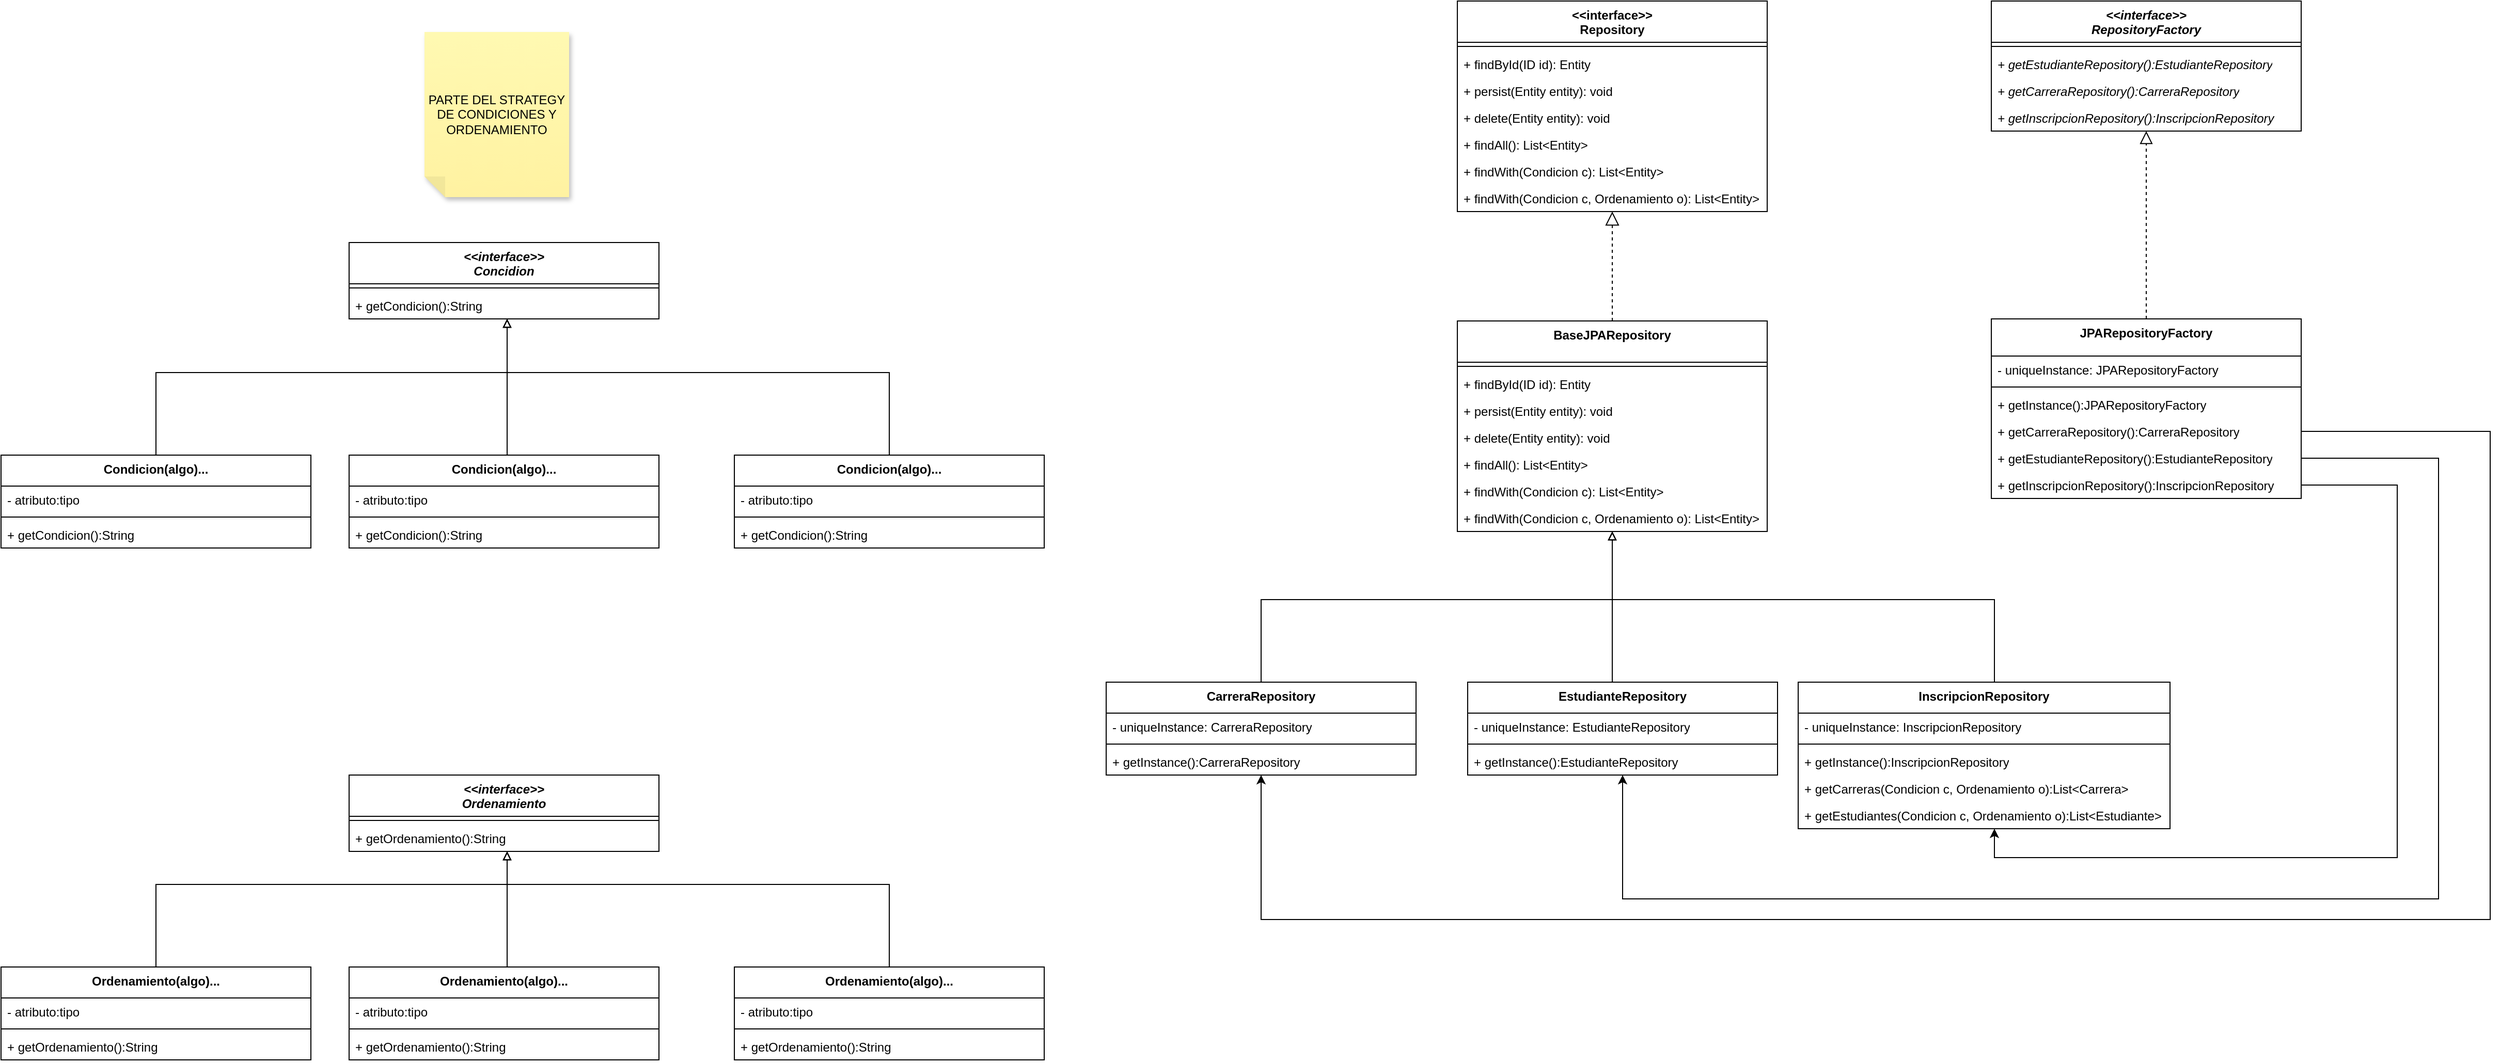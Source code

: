 <mxfile version="24.7.8">
  <diagram id="C5RBs43oDa-KdzZeNtuy" name="Page-1">
    <mxGraphModel dx="3562" dy="1326" grid="1" gridSize="10" guides="1" tooltips="1" connect="1" arrows="1" fold="1" page="1" pageScale="1" pageWidth="827" pageHeight="1169" math="0" shadow="0">
      <root>
        <mxCell id="WIyWlLk6GJQsqaUBKTNV-0" />
        <mxCell id="WIyWlLk6GJQsqaUBKTNV-1" parent="WIyWlLk6GJQsqaUBKTNV-0" />
        <mxCell id="G6jwRCMwd2FEcQAkuaTz-0" value="&lt;div&gt;&amp;lt;&amp;lt;interface&amp;gt;&amp;gt;&lt;/div&gt;Repository" style="swimlane;fontStyle=1;align=center;verticalAlign=top;childLayout=stackLayout;horizontal=1;startSize=40;horizontalStack=0;resizeParent=1;resizeParentMax=0;resizeLast=0;collapsible=1;marginBottom=0;whiteSpace=wrap;html=1;" vertex="1" parent="WIyWlLk6GJQsqaUBKTNV-1">
          <mxGeometry x="310" y="190" width="300" height="204" as="geometry" />
        </mxCell>
        <mxCell id="G6jwRCMwd2FEcQAkuaTz-2" value="" style="line;strokeWidth=1;fillColor=none;align=left;verticalAlign=middle;spacingTop=-1;spacingLeft=3;spacingRight=3;rotatable=0;labelPosition=right;points=[];portConstraint=eastwest;strokeColor=inherit;" vertex="1" parent="G6jwRCMwd2FEcQAkuaTz-0">
          <mxGeometry y="40" width="300" height="8" as="geometry" />
        </mxCell>
        <mxCell id="G6jwRCMwd2FEcQAkuaTz-4" value="+ findById(ID id): Entity" style="text;strokeColor=none;fillColor=none;align=left;verticalAlign=top;spacingLeft=4;spacingRight=4;overflow=hidden;rotatable=0;points=[[0,0.5],[1,0.5]];portConstraint=eastwest;whiteSpace=wrap;html=1;" vertex="1" parent="G6jwRCMwd2FEcQAkuaTz-0">
          <mxGeometry y="48" width="300" height="26" as="geometry" />
        </mxCell>
        <mxCell id="G6jwRCMwd2FEcQAkuaTz-3" value="+ persist(Entity entity): void" style="text;strokeColor=none;fillColor=none;align=left;verticalAlign=top;spacingLeft=4;spacingRight=4;overflow=hidden;rotatable=0;points=[[0,0.5],[1,0.5]];portConstraint=eastwest;whiteSpace=wrap;html=1;" vertex="1" parent="G6jwRCMwd2FEcQAkuaTz-0">
          <mxGeometry y="74" width="300" height="26" as="geometry" />
        </mxCell>
        <mxCell id="G6jwRCMwd2FEcQAkuaTz-5" value="+ delete(Entity entity): void" style="text;strokeColor=none;fillColor=none;align=left;verticalAlign=top;spacingLeft=4;spacingRight=4;overflow=hidden;rotatable=0;points=[[0,0.5],[1,0.5]];portConstraint=eastwest;whiteSpace=wrap;html=1;" vertex="1" parent="G6jwRCMwd2FEcQAkuaTz-0">
          <mxGeometry y="100" width="300" height="26" as="geometry" />
        </mxCell>
        <mxCell id="G6jwRCMwd2FEcQAkuaTz-6" value="+ findAll(): List&amp;lt;Entity&amp;gt;" style="text;strokeColor=none;fillColor=none;align=left;verticalAlign=top;spacingLeft=4;spacingRight=4;overflow=hidden;rotatable=0;points=[[0,0.5],[1,0.5]];portConstraint=eastwest;whiteSpace=wrap;html=1;" vertex="1" parent="G6jwRCMwd2FEcQAkuaTz-0">
          <mxGeometry y="126" width="300" height="26" as="geometry" />
        </mxCell>
        <mxCell id="G6jwRCMwd2FEcQAkuaTz-7" value="+ findWith(Condicion c): List&amp;lt;Entity&amp;gt;" style="text;strokeColor=none;fillColor=none;align=left;verticalAlign=top;spacingLeft=4;spacingRight=4;overflow=hidden;rotatable=0;points=[[0,0.5],[1,0.5]];portConstraint=eastwest;whiteSpace=wrap;html=1;" vertex="1" parent="G6jwRCMwd2FEcQAkuaTz-0">
          <mxGeometry y="152" width="300" height="26" as="geometry" />
        </mxCell>
        <mxCell id="G6jwRCMwd2FEcQAkuaTz-8" value="+ findWith(Condicion c, Ordenamiento o): List&amp;lt;Entity&amp;gt;" style="text;strokeColor=none;fillColor=none;align=left;verticalAlign=top;spacingLeft=4;spacingRight=4;overflow=hidden;rotatable=0;points=[[0,0.5],[1,0.5]];portConstraint=eastwest;whiteSpace=wrap;html=1;" vertex="1" parent="G6jwRCMwd2FEcQAkuaTz-0">
          <mxGeometry y="178" width="300" height="26" as="geometry" />
        </mxCell>
        <mxCell id="G6jwRCMwd2FEcQAkuaTz-17" style="edgeStyle=orthogonalEdgeStyle;rounded=0;orthogonalLoop=1;jettySize=auto;html=1;endArrow=block;endFill=0;dashed=1;endSize=11;" edge="1" parent="WIyWlLk6GJQsqaUBKTNV-1" source="G6jwRCMwd2FEcQAkuaTz-9" target="G6jwRCMwd2FEcQAkuaTz-0">
          <mxGeometry relative="1" as="geometry" />
        </mxCell>
        <mxCell id="G6jwRCMwd2FEcQAkuaTz-9" value="BaseJPARepository&lt;div&gt;&lt;/div&gt;" style="swimlane;fontStyle=1;align=center;verticalAlign=top;childLayout=stackLayout;horizontal=1;startSize=40;horizontalStack=0;resizeParent=1;resizeParentMax=0;resizeLast=0;collapsible=1;marginBottom=0;whiteSpace=wrap;html=1;" vertex="1" parent="WIyWlLk6GJQsqaUBKTNV-1">
          <mxGeometry x="310" y="500" width="300" height="204" as="geometry" />
        </mxCell>
        <mxCell id="G6jwRCMwd2FEcQAkuaTz-10" value="" style="line;strokeWidth=1;fillColor=none;align=left;verticalAlign=middle;spacingTop=-1;spacingLeft=3;spacingRight=3;rotatable=0;labelPosition=right;points=[];portConstraint=eastwest;strokeColor=inherit;" vertex="1" parent="G6jwRCMwd2FEcQAkuaTz-9">
          <mxGeometry y="40" width="300" height="8" as="geometry" />
        </mxCell>
        <mxCell id="G6jwRCMwd2FEcQAkuaTz-11" value="+ findById(ID id): Entity" style="text;strokeColor=none;fillColor=none;align=left;verticalAlign=top;spacingLeft=4;spacingRight=4;overflow=hidden;rotatable=0;points=[[0,0.5],[1,0.5]];portConstraint=eastwest;whiteSpace=wrap;html=1;" vertex="1" parent="G6jwRCMwd2FEcQAkuaTz-9">
          <mxGeometry y="48" width="300" height="26" as="geometry" />
        </mxCell>
        <mxCell id="G6jwRCMwd2FEcQAkuaTz-12" value="+ persist(Entity entity): void" style="text;strokeColor=none;fillColor=none;align=left;verticalAlign=top;spacingLeft=4;spacingRight=4;overflow=hidden;rotatable=0;points=[[0,0.5],[1,0.5]];portConstraint=eastwest;whiteSpace=wrap;html=1;" vertex="1" parent="G6jwRCMwd2FEcQAkuaTz-9">
          <mxGeometry y="74" width="300" height="26" as="geometry" />
        </mxCell>
        <mxCell id="G6jwRCMwd2FEcQAkuaTz-13" value="+ delete(Entity entity): void" style="text;strokeColor=none;fillColor=none;align=left;verticalAlign=top;spacingLeft=4;spacingRight=4;overflow=hidden;rotatable=0;points=[[0,0.5],[1,0.5]];portConstraint=eastwest;whiteSpace=wrap;html=1;" vertex="1" parent="G6jwRCMwd2FEcQAkuaTz-9">
          <mxGeometry y="100" width="300" height="26" as="geometry" />
        </mxCell>
        <mxCell id="G6jwRCMwd2FEcQAkuaTz-14" value="+ findAll(): List&amp;lt;Entity&amp;gt;" style="text;strokeColor=none;fillColor=none;align=left;verticalAlign=top;spacingLeft=4;spacingRight=4;overflow=hidden;rotatable=0;points=[[0,0.5],[1,0.5]];portConstraint=eastwest;whiteSpace=wrap;html=1;" vertex="1" parent="G6jwRCMwd2FEcQAkuaTz-9">
          <mxGeometry y="126" width="300" height="26" as="geometry" />
        </mxCell>
        <mxCell id="G6jwRCMwd2FEcQAkuaTz-15" value="+ findWith(Condicion c): List&amp;lt;Entity&amp;gt;" style="text;strokeColor=none;fillColor=none;align=left;verticalAlign=top;spacingLeft=4;spacingRight=4;overflow=hidden;rotatable=0;points=[[0,0.5],[1,0.5]];portConstraint=eastwest;whiteSpace=wrap;html=1;" vertex="1" parent="G6jwRCMwd2FEcQAkuaTz-9">
          <mxGeometry y="152" width="300" height="26" as="geometry" />
        </mxCell>
        <mxCell id="G6jwRCMwd2FEcQAkuaTz-16" value="+ findWith(Condicion c, Ordenamiento o): List&amp;lt;Entity&amp;gt;" style="text;strokeColor=none;fillColor=none;align=left;verticalAlign=top;spacingLeft=4;spacingRight=4;overflow=hidden;rotatable=0;points=[[0,0.5],[1,0.5]];portConstraint=eastwest;whiteSpace=wrap;html=1;" vertex="1" parent="G6jwRCMwd2FEcQAkuaTz-9">
          <mxGeometry y="178" width="300" height="26" as="geometry" />
        </mxCell>
        <mxCell id="G6jwRCMwd2FEcQAkuaTz-18" value="&lt;div&gt;&amp;lt;&amp;lt;interface&amp;gt;&amp;gt;&lt;/div&gt;RepositoryFactory" style="swimlane;fontStyle=3;align=center;verticalAlign=top;childLayout=stackLayout;horizontal=1;startSize=40;horizontalStack=0;resizeParent=1;resizeParentMax=0;resizeLast=0;collapsible=1;marginBottom=0;whiteSpace=wrap;html=1;" vertex="1" parent="WIyWlLk6GJQsqaUBKTNV-1">
          <mxGeometry x="827" y="190" width="300" height="126" as="geometry" />
        </mxCell>
        <mxCell id="G6jwRCMwd2FEcQAkuaTz-19" value="" style="line;strokeWidth=1;fillColor=none;align=left;verticalAlign=middle;spacingTop=-1;spacingLeft=3;spacingRight=3;rotatable=0;labelPosition=right;points=[];portConstraint=eastwest;strokeColor=inherit;" vertex="1" parent="G6jwRCMwd2FEcQAkuaTz-18">
          <mxGeometry y="40" width="300" height="8" as="geometry" />
        </mxCell>
        <mxCell id="G6jwRCMwd2FEcQAkuaTz-20" value="+ getEstudianteRepository():EstudianteRepository" style="text;strokeColor=none;fillColor=none;align=left;verticalAlign=top;spacingLeft=4;spacingRight=4;overflow=hidden;rotatable=0;points=[[0,0.5],[1,0.5]];portConstraint=eastwest;whiteSpace=wrap;html=1;fontStyle=2" vertex="1" parent="G6jwRCMwd2FEcQAkuaTz-18">
          <mxGeometry y="48" width="300" height="26" as="geometry" />
        </mxCell>
        <mxCell id="G6jwRCMwd2FEcQAkuaTz-27" value="+ getCarreraRepository():CarreraRepository" style="text;strokeColor=none;fillColor=none;align=left;verticalAlign=top;spacingLeft=4;spacingRight=4;overflow=hidden;rotatable=0;points=[[0,0.5],[1,0.5]];portConstraint=eastwest;whiteSpace=wrap;html=1;fontStyle=2" vertex="1" parent="G6jwRCMwd2FEcQAkuaTz-18">
          <mxGeometry y="74" width="300" height="26" as="geometry" />
        </mxCell>
        <mxCell id="G6jwRCMwd2FEcQAkuaTz-28" value="+ getInscripcionRepository():Inscripcion&lt;span style=&quot;background-color: initial;&quot;&gt;Repository&lt;/span&gt;" style="text;strokeColor=none;fillColor=none;align=left;verticalAlign=top;spacingLeft=4;spacingRight=4;overflow=hidden;rotatable=0;points=[[0,0.5],[1,0.5]];portConstraint=eastwest;whiteSpace=wrap;html=1;fontStyle=2" vertex="1" parent="G6jwRCMwd2FEcQAkuaTz-18">
          <mxGeometry y="100" width="300" height="26" as="geometry" />
        </mxCell>
        <mxCell id="G6jwRCMwd2FEcQAkuaTz-36" style="edgeStyle=orthogonalEdgeStyle;rounded=0;orthogonalLoop=1;jettySize=auto;html=1;endArrow=block;endFill=0;dashed=1;endSize=10;" edge="1" parent="WIyWlLk6GJQsqaUBKTNV-1" source="G6jwRCMwd2FEcQAkuaTz-29" target="G6jwRCMwd2FEcQAkuaTz-18">
          <mxGeometry relative="1" as="geometry" />
        </mxCell>
        <mxCell id="G6jwRCMwd2FEcQAkuaTz-29" value="&lt;div&gt;JPARepositoryFactory&lt;/div&gt;" style="swimlane;fontStyle=1;align=center;verticalAlign=top;childLayout=stackLayout;horizontal=1;startSize=36;horizontalStack=0;resizeParent=1;resizeParentMax=0;resizeLast=0;collapsible=1;marginBottom=0;whiteSpace=wrap;html=1;" vertex="1" parent="WIyWlLk6GJQsqaUBKTNV-1">
          <mxGeometry x="827" y="498" width="300" height="174" as="geometry" />
        </mxCell>
        <mxCell id="G6jwRCMwd2FEcQAkuaTz-34" value="- uniqueInstance: JPARepositoryFactory" style="text;strokeColor=none;fillColor=none;align=left;verticalAlign=top;spacingLeft=4;spacingRight=4;overflow=hidden;rotatable=0;points=[[0,0.5],[1,0.5]];portConstraint=eastwest;whiteSpace=wrap;html=1;" vertex="1" parent="G6jwRCMwd2FEcQAkuaTz-29">
          <mxGeometry y="36" width="300" height="26" as="geometry" />
        </mxCell>
        <mxCell id="G6jwRCMwd2FEcQAkuaTz-30" value="" style="line;strokeWidth=1;fillColor=none;align=left;verticalAlign=middle;spacingTop=-1;spacingLeft=3;spacingRight=3;rotatable=0;labelPosition=right;points=[];portConstraint=eastwest;strokeColor=inherit;" vertex="1" parent="G6jwRCMwd2FEcQAkuaTz-29">
          <mxGeometry y="62" width="300" height="8" as="geometry" />
        </mxCell>
        <mxCell id="G6jwRCMwd2FEcQAkuaTz-35" value="+ getInstance():JPARepositoryFactory" style="text;strokeColor=none;fillColor=none;align=left;verticalAlign=top;spacingLeft=4;spacingRight=4;overflow=hidden;rotatable=0;points=[[0,0.5],[1,0.5]];portConstraint=eastwest;whiteSpace=wrap;html=1;" vertex="1" parent="G6jwRCMwd2FEcQAkuaTz-29">
          <mxGeometry y="70" width="300" height="26" as="geometry" />
        </mxCell>
        <mxCell id="G6jwRCMwd2FEcQAkuaTz-32" value="+ getCarreraRepository():CarreraRepository" style="text;strokeColor=none;fillColor=none;align=left;verticalAlign=top;spacingLeft=4;spacingRight=4;overflow=hidden;rotatable=0;points=[[0,0.5],[1,0.5]];portConstraint=eastwest;whiteSpace=wrap;html=1;" vertex="1" parent="G6jwRCMwd2FEcQAkuaTz-29">
          <mxGeometry y="96" width="300" height="26" as="geometry" />
        </mxCell>
        <mxCell id="G6jwRCMwd2FEcQAkuaTz-31" value="+ getEstudianteRepository():EstudianteRepository" style="text;strokeColor=none;fillColor=none;align=left;verticalAlign=top;spacingLeft=4;spacingRight=4;overflow=hidden;rotatable=0;points=[[0,0.5],[1,0.5]];portConstraint=eastwest;whiteSpace=wrap;html=1;" vertex="1" parent="G6jwRCMwd2FEcQAkuaTz-29">
          <mxGeometry y="122" width="300" height="26" as="geometry" />
        </mxCell>
        <mxCell id="G6jwRCMwd2FEcQAkuaTz-33" value="+ getInscripcionRepository():Inscripcion&lt;span style=&quot;background-color: initial;&quot;&gt;Repository&lt;/span&gt;" style="text;strokeColor=none;fillColor=none;align=left;verticalAlign=top;spacingLeft=4;spacingRight=4;overflow=hidden;rotatable=0;points=[[0,0.5],[1,0.5]];portConstraint=eastwest;whiteSpace=wrap;html=1;" vertex="1" parent="G6jwRCMwd2FEcQAkuaTz-29">
          <mxGeometry y="148" width="300" height="26" as="geometry" />
        </mxCell>
        <mxCell id="G6jwRCMwd2FEcQAkuaTz-59" style="edgeStyle=orthogonalEdgeStyle;rounded=0;orthogonalLoop=1;jettySize=auto;html=1;endArrow=block;endFill=0;" edge="1" parent="WIyWlLk6GJQsqaUBKTNV-1" source="G6jwRCMwd2FEcQAkuaTz-44" target="G6jwRCMwd2FEcQAkuaTz-9">
          <mxGeometry relative="1" as="geometry">
            <Array as="points">
              <mxPoint x="120" y="770" />
              <mxPoint x="460" y="770" />
            </Array>
          </mxGeometry>
        </mxCell>
        <mxCell id="G6jwRCMwd2FEcQAkuaTz-44" value="CarreraRepository&lt;div&gt;&lt;/div&gt;" style="swimlane;fontStyle=1;align=center;verticalAlign=top;childLayout=stackLayout;horizontal=1;startSize=30;horizontalStack=0;resizeParent=1;resizeParentMax=0;resizeLast=0;collapsible=1;marginBottom=0;whiteSpace=wrap;html=1;" vertex="1" parent="WIyWlLk6GJQsqaUBKTNV-1">
          <mxGeometry x="-30" y="850" width="300" height="90" as="geometry" />
        </mxCell>
        <mxCell id="G6jwRCMwd2FEcQAkuaTz-52" value="- uniqueInstance: CarreraRepository" style="text;strokeColor=none;fillColor=none;align=left;verticalAlign=top;spacingLeft=4;spacingRight=4;overflow=hidden;rotatable=0;points=[[0,0.5],[1,0.5]];portConstraint=eastwest;whiteSpace=wrap;html=1;" vertex="1" parent="G6jwRCMwd2FEcQAkuaTz-44">
          <mxGeometry y="30" width="300" height="26" as="geometry" />
        </mxCell>
        <mxCell id="G6jwRCMwd2FEcQAkuaTz-45" value="" style="line;strokeWidth=1;fillColor=none;align=left;verticalAlign=middle;spacingTop=-1;spacingLeft=3;spacingRight=3;rotatable=0;labelPosition=right;points=[];portConstraint=eastwest;strokeColor=inherit;" vertex="1" parent="G6jwRCMwd2FEcQAkuaTz-44">
          <mxGeometry y="56" width="300" height="8" as="geometry" />
        </mxCell>
        <mxCell id="G6jwRCMwd2FEcQAkuaTz-54" value="+ getInstance():CarreraRepository" style="text;strokeColor=none;fillColor=none;align=left;verticalAlign=top;spacingLeft=4;spacingRight=4;overflow=hidden;rotatable=0;points=[[0,0.5],[1,0.5]];portConstraint=eastwest;whiteSpace=wrap;html=1;" vertex="1" parent="G6jwRCMwd2FEcQAkuaTz-44">
          <mxGeometry y="64" width="300" height="26" as="geometry" />
        </mxCell>
        <mxCell id="G6jwRCMwd2FEcQAkuaTz-60" style="edgeStyle=orthogonalEdgeStyle;rounded=0;orthogonalLoop=1;jettySize=auto;html=1;endArrow=block;endFill=0;" edge="1" parent="WIyWlLk6GJQsqaUBKTNV-1" source="G6jwRCMwd2FEcQAkuaTz-55" target="G6jwRCMwd2FEcQAkuaTz-9">
          <mxGeometry relative="1" as="geometry">
            <Array as="points">
              <mxPoint x="460" y="800" />
              <mxPoint x="460" y="800" />
            </Array>
          </mxGeometry>
        </mxCell>
        <mxCell id="G6jwRCMwd2FEcQAkuaTz-55" value="EstudianteRepository&lt;div&gt;&lt;/div&gt;" style="swimlane;fontStyle=1;align=center;verticalAlign=top;childLayout=stackLayout;horizontal=1;startSize=30;horizontalStack=0;resizeParent=1;resizeParentMax=0;resizeLast=0;collapsible=1;marginBottom=0;whiteSpace=wrap;html=1;" vertex="1" parent="WIyWlLk6GJQsqaUBKTNV-1">
          <mxGeometry x="320" y="850" width="300" height="90" as="geometry" />
        </mxCell>
        <mxCell id="G6jwRCMwd2FEcQAkuaTz-56" value="- uniqueInstance: EstudianteRepository" style="text;strokeColor=none;fillColor=none;align=left;verticalAlign=top;spacingLeft=4;spacingRight=4;overflow=hidden;rotatable=0;points=[[0,0.5],[1,0.5]];portConstraint=eastwest;whiteSpace=wrap;html=1;" vertex="1" parent="G6jwRCMwd2FEcQAkuaTz-55">
          <mxGeometry y="30" width="300" height="26" as="geometry" />
        </mxCell>
        <mxCell id="G6jwRCMwd2FEcQAkuaTz-57" value="" style="line;strokeWidth=1;fillColor=none;align=left;verticalAlign=middle;spacingTop=-1;spacingLeft=3;spacingRight=3;rotatable=0;labelPosition=right;points=[];portConstraint=eastwest;strokeColor=inherit;" vertex="1" parent="G6jwRCMwd2FEcQAkuaTz-55">
          <mxGeometry y="56" width="300" height="8" as="geometry" />
        </mxCell>
        <mxCell id="G6jwRCMwd2FEcQAkuaTz-58" value="+ getInstance():EstudianteRepository" style="text;strokeColor=none;fillColor=none;align=left;verticalAlign=top;spacingLeft=4;spacingRight=4;overflow=hidden;rotatable=0;points=[[0,0.5],[1,0.5]];portConstraint=eastwest;whiteSpace=wrap;html=1;" vertex="1" parent="G6jwRCMwd2FEcQAkuaTz-55">
          <mxGeometry y="64" width="300" height="26" as="geometry" />
        </mxCell>
        <mxCell id="G6jwRCMwd2FEcQAkuaTz-66" style="edgeStyle=orthogonalEdgeStyle;rounded=0;orthogonalLoop=1;jettySize=auto;html=1;endArrow=block;endFill=0;" edge="1" parent="WIyWlLk6GJQsqaUBKTNV-1" source="G6jwRCMwd2FEcQAkuaTz-62" target="G6jwRCMwd2FEcQAkuaTz-9">
          <mxGeometry relative="1" as="geometry">
            <Array as="points">
              <mxPoint x="830" y="770" />
              <mxPoint x="460" y="770" />
            </Array>
          </mxGeometry>
        </mxCell>
        <mxCell id="G6jwRCMwd2FEcQAkuaTz-62" value="InscripcionRepository&lt;div&gt;&lt;/div&gt;" style="swimlane;fontStyle=1;align=center;verticalAlign=top;childLayout=stackLayout;horizontal=1;startSize=30;horizontalStack=0;resizeParent=1;resizeParentMax=0;resizeLast=0;collapsible=1;marginBottom=0;whiteSpace=wrap;html=1;" vertex="1" parent="WIyWlLk6GJQsqaUBKTNV-1">
          <mxGeometry x="640" y="850" width="360" height="142" as="geometry" />
        </mxCell>
        <mxCell id="G6jwRCMwd2FEcQAkuaTz-63" value="- uniqueInstance: InscripcionRepository" style="text;strokeColor=none;fillColor=none;align=left;verticalAlign=top;spacingLeft=4;spacingRight=4;overflow=hidden;rotatable=0;points=[[0,0.5],[1,0.5]];portConstraint=eastwest;whiteSpace=wrap;html=1;" vertex="1" parent="G6jwRCMwd2FEcQAkuaTz-62">
          <mxGeometry y="30" width="360" height="26" as="geometry" />
        </mxCell>
        <mxCell id="G6jwRCMwd2FEcQAkuaTz-64" value="" style="line;strokeWidth=1;fillColor=none;align=left;verticalAlign=middle;spacingTop=-1;spacingLeft=3;spacingRight=3;rotatable=0;labelPosition=right;points=[];portConstraint=eastwest;strokeColor=inherit;" vertex="1" parent="G6jwRCMwd2FEcQAkuaTz-62">
          <mxGeometry y="56" width="360" height="8" as="geometry" />
        </mxCell>
        <mxCell id="G6jwRCMwd2FEcQAkuaTz-65" value="+ getInstance():InscripcionRepository" style="text;strokeColor=none;fillColor=none;align=left;verticalAlign=top;spacingLeft=4;spacingRight=4;overflow=hidden;rotatable=0;points=[[0,0.5],[1,0.5]];portConstraint=eastwest;whiteSpace=wrap;html=1;" vertex="1" parent="G6jwRCMwd2FEcQAkuaTz-62">
          <mxGeometry y="64" width="360" height="26" as="geometry" />
        </mxCell>
        <mxCell id="G6jwRCMwd2FEcQAkuaTz-131" value="+ getCarreras(Condicion c, Ordenamiento o):List&amp;lt;Carrera&amp;gt;" style="text;strokeColor=none;fillColor=none;align=left;verticalAlign=top;spacingLeft=4;spacingRight=4;overflow=hidden;rotatable=0;points=[[0,0.5],[1,0.5]];portConstraint=eastwest;whiteSpace=wrap;html=1;" vertex="1" parent="G6jwRCMwd2FEcQAkuaTz-62">
          <mxGeometry y="90" width="360" height="26" as="geometry" />
        </mxCell>
        <mxCell id="G6jwRCMwd2FEcQAkuaTz-133" value="+ getEstudiantes(Condicion c, Ordenamiento o):List&amp;lt;Estudiante&amp;gt;" style="text;strokeColor=none;fillColor=none;align=left;verticalAlign=top;spacingLeft=4;spacingRight=4;overflow=hidden;rotatable=0;points=[[0,0.5],[1,0.5]];portConstraint=eastwest;whiteSpace=wrap;html=1;" vertex="1" parent="G6jwRCMwd2FEcQAkuaTz-62">
          <mxGeometry y="116" width="360" height="26" as="geometry" />
        </mxCell>
        <mxCell id="G6jwRCMwd2FEcQAkuaTz-69" style="edgeStyle=orthogonalEdgeStyle;rounded=0;orthogonalLoop=1;jettySize=auto;html=1;" edge="1" parent="WIyWlLk6GJQsqaUBKTNV-1" source="G6jwRCMwd2FEcQAkuaTz-32" target="G6jwRCMwd2FEcQAkuaTz-44">
          <mxGeometry relative="1" as="geometry">
            <Array as="points">
              <mxPoint x="1310" y="607" />
              <mxPoint x="1310" y="1080" />
              <mxPoint x="120" y="1080" />
            </Array>
          </mxGeometry>
        </mxCell>
        <mxCell id="G6jwRCMwd2FEcQAkuaTz-70" style="edgeStyle=orthogonalEdgeStyle;rounded=0;orthogonalLoop=1;jettySize=auto;html=1;" edge="1" parent="WIyWlLk6GJQsqaUBKTNV-1" source="G6jwRCMwd2FEcQAkuaTz-31" target="G6jwRCMwd2FEcQAkuaTz-55">
          <mxGeometry relative="1" as="geometry">
            <Array as="points">
              <mxPoint x="1260" y="633" />
              <mxPoint x="1260" y="1060" />
              <mxPoint x="470" y="1060" />
            </Array>
          </mxGeometry>
        </mxCell>
        <mxCell id="G6jwRCMwd2FEcQAkuaTz-71" style="edgeStyle=orthogonalEdgeStyle;rounded=0;orthogonalLoop=1;jettySize=auto;html=1;" edge="1" parent="WIyWlLk6GJQsqaUBKTNV-1" source="G6jwRCMwd2FEcQAkuaTz-33" target="G6jwRCMwd2FEcQAkuaTz-62">
          <mxGeometry relative="1" as="geometry">
            <Array as="points">
              <mxPoint x="1220" y="659" />
              <mxPoint x="1220" y="1020" />
              <mxPoint x="830" y="1020" />
            </Array>
          </mxGeometry>
        </mxCell>
        <mxCell id="G6jwRCMwd2FEcQAkuaTz-72" value="&lt;div&gt;&amp;lt;&amp;lt;interface&amp;gt;&amp;gt;&lt;/div&gt;Concidion&lt;div&gt;&lt;/div&gt;" style="swimlane;fontStyle=3;align=center;verticalAlign=top;childLayout=stackLayout;horizontal=1;startSize=40;horizontalStack=0;resizeParent=1;resizeParentMax=0;resizeLast=0;collapsible=1;marginBottom=0;whiteSpace=wrap;html=1;" vertex="1" parent="WIyWlLk6GJQsqaUBKTNV-1">
          <mxGeometry x="-763" y="424" width="300" height="74" as="geometry" />
        </mxCell>
        <mxCell id="G6jwRCMwd2FEcQAkuaTz-73" value="" style="line;strokeWidth=1;fillColor=none;align=left;verticalAlign=middle;spacingTop=-1;spacingLeft=3;spacingRight=3;rotatable=0;labelPosition=right;points=[];portConstraint=eastwest;strokeColor=inherit;" vertex="1" parent="G6jwRCMwd2FEcQAkuaTz-72">
          <mxGeometry y="40" width="300" height="8" as="geometry" />
        </mxCell>
        <mxCell id="G6jwRCMwd2FEcQAkuaTz-74" value="+ getCondicion():String" style="text;strokeColor=none;fillColor=none;align=left;verticalAlign=top;spacingLeft=4;spacingRight=4;overflow=hidden;rotatable=0;points=[[0,0.5],[1,0.5]];portConstraint=eastwest;whiteSpace=wrap;html=1;" vertex="1" parent="G6jwRCMwd2FEcQAkuaTz-72">
          <mxGeometry y="48" width="300" height="26" as="geometry" />
        </mxCell>
        <mxCell id="G6jwRCMwd2FEcQAkuaTz-80" style="edgeStyle=orthogonalEdgeStyle;rounded=0;orthogonalLoop=1;jettySize=auto;html=1;endArrow=block;endFill=0;" edge="1" parent="WIyWlLk6GJQsqaUBKTNV-1" source="G6jwRCMwd2FEcQAkuaTz-81" target="G6jwRCMwd2FEcQAkuaTz-72">
          <mxGeometry relative="1" as="geometry">
            <Array as="points">
              <mxPoint x="-950" y="550" />
              <mxPoint x="-610" y="550" />
            </Array>
          </mxGeometry>
        </mxCell>
        <mxCell id="G6jwRCMwd2FEcQAkuaTz-81" value="Condicion(algo)...&lt;div&gt;&lt;/div&gt;" style="swimlane;fontStyle=1;align=center;verticalAlign=top;childLayout=stackLayout;horizontal=1;startSize=30;horizontalStack=0;resizeParent=1;resizeParentMax=0;resizeLast=0;collapsible=1;marginBottom=0;whiteSpace=wrap;html=1;" vertex="1" parent="WIyWlLk6GJQsqaUBKTNV-1">
          <mxGeometry x="-1100" y="630" width="300" height="90" as="geometry" />
        </mxCell>
        <mxCell id="G6jwRCMwd2FEcQAkuaTz-82" value="- atributo:tipo" style="text;strokeColor=none;fillColor=none;align=left;verticalAlign=top;spacingLeft=4;spacingRight=4;overflow=hidden;rotatable=0;points=[[0,0.5],[1,0.5]];portConstraint=eastwest;whiteSpace=wrap;html=1;" vertex="1" parent="G6jwRCMwd2FEcQAkuaTz-81">
          <mxGeometry y="30" width="300" height="26" as="geometry" />
        </mxCell>
        <mxCell id="G6jwRCMwd2FEcQAkuaTz-83" value="" style="line;strokeWidth=1;fillColor=none;align=left;verticalAlign=middle;spacingTop=-1;spacingLeft=3;spacingRight=3;rotatable=0;labelPosition=right;points=[];portConstraint=eastwest;strokeColor=inherit;" vertex="1" parent="G6jwRCMwd2FEcQAkuaTz-81">
          <mxGeometry y="56" width="300" height="8" as="geometry" />
        </mxCell>
        <mxCell id="G6jwRCMwd2FEcQAkuaTz-95" value="+ getCondicion():String" style="text;strokeColor=none;fillColor=none;align=left;verticalAlign=top;spacingLeft=4;spacingRight=4;overflow=hidden;rotatable=0;points=[[0,0.5],[1,0.5]];portConstraint=eastwest;whiteSpace=wrap;html=1;" vertex="1" parent="G6jwRCMwd2FEcQAkuaTz-81">
          <mxGeometry y="64" width="300" height="26" as="geometry" />
        </mxCell>
        <mxCell id="G6jwRCMwd2FEcQAkuaTz-85" style="edgeStyle=orthogonalEdgeStyle;rounded=0;orthogonalLoop=1;jettySize=auto;html=1;endArrow=block;endFill=0;" edge="1" parent="WIyWlLk6GJQsqaUBKTNV-1" source="G6jwRCMwd2FEcQAkuaTz-96" target="G6jwRCMwd2FEcQAkuaTz-72">
          <mxGeometry relative="1" as="geometry">
            <Array as="points">
              <mxPoint x="-610" y="560" />
              <mxPoint x="-610" y="560" />
            </Array>
            <mxPoint x="-610.0" y="630" as="sourcePoint" />
          </mxGeometry>
        </mxCell>
        <mxCell id="G6jwRCMwd2FEcQAkuaTz-90" style="edgeStyle=orthogonalEdgeStyle;rounded=0;orthogonalLoop=1;jettySize=auto;html=1;endArrow=block;endFill=0;" edge="1" parent="WIyWlLk6GJQsqaUBKTNV-1" source="G6jwRCMwd2FEcQAkuaTz-100" target="G6jwRCMwd2FEcQAkuaTz-72">
          <mxGeometry relative="1" as="geometry">
            <Array as="points">
              <mxPoint x="-240" y="550" />
              <mxPoint x="-610" y="550" />
            </Array>
            <mxPoint x="-240.0" y="630" as="sourcePoint" />
          </mxGeometry>
        </mxCell>
        <mxCell id="G6jwRCMwd2FEcQAkuaTz-96" value="Condicion(algo)...&lt;div&gt;&lt;/div&gt;" style="swimlane;fontStyle=1;align=center;verticalAlign=top;childLayout=stackLayout;horizontal=1;startSize=30;horizontalStack=0;resizeParent=1;resizeParentMax=0;resizeLast=0;collapsible=1;marginBottom=0;whiteSpace=wrap;html=1;" vertex="1" parent="WIyWlLk6GJQsqaUBKTNV-1">
          <mxGeometry x="-763" y="630" width="300" height="90" as="geometry" />
        </mxCell>
        <mxCell id="G6jwRCMwd2FEcQAkuaTz-97" value="- atributo:tipo" style="text;strokeColor=none;fillColor=none;align=left;verticalAlign=top;spacingLeft=4;spacingRight=4;overflow=hidden;rotatable=0;points=[[0,0.5],[1,0.5]];portConstraint=eastwest;whiteSpace=wrap;html=1;" vertex="1" parent="G6jwRCMwd2FEcQAkuaTz-96">
          <mxGeometry y="30" width="300" height="26" as="geometry" />
        </mxCell>
        <mxCell id="G6jwRCMwd2FEcQAkuaTz-98" value="" style="line;strokeWidth=1;fillColor=none;align=left;verticalAlign=middle;spacingTop=-1;spacingLeft=3;spacingRight=3;rotatable=0;labelPosition=right;points=[];portConstraint=eastwest;strokeColor=inherit;" vertex="1" parent="G6jwRCMwd2FEcQAkuaTz-96">
          <mxGeometry y="56" width="300" height="8" as="geometry" />
        </mxCell>
        <mxCell id="G6jwRCMwd2FEcQAkuaTz-99" value="+ getCondicion():String" style="text;strokeColor=none;fillColor=none;align=left;verticalAlign=top;spacingLeft=4;spacingRight=4;overflow=hidden;rotatable=0;points=[[0,0.5],[1,0.5]];portConstraint=eastwest;whiteSpace=wrap;html=1;" vertex="1" parent="G6jwRCMwd2FEcQAkuaTz-96">
          <mxGeometry y="64" width="300" height="26" as="geometry" />
        </mxCell>
        <mxCell id="G6jwRCMwd2FEcQAkuaTz-100" value="Condicion(algo)...&lt;div&gt;&lt;/div&gt;" style="swimlane;fontStyle=1;align=center;verticalAlign=top;childLayout=stackLayout;horizontal=1;startSize=30;horizontalStack=0;resizeParent=1;resizeParentMax=0;resizeLast=0;collapsible=1;marginBottom=0;whiteSpace=wrap;html=1;" vertex="1" parent="WIyWlLk6GJQsqaUBKTNV-1">
          <mxGeometry x="-390" y="630" width="300" height="90" as="geometry" />
        </mxCell>
        <mxCell id="G6jwRCMwd2FEcQAkuaTz-101" value="- atributo:tipo" style="text;strokeColor=none;fillColor=none;align=left;verticalAlign=top;spacingLeft=4;spacingRight=4;overflow=hidden;rotatable=0;points=[[0,0.5],[1,0.5]];portConstraint=eastwest;whiteSpace=wrap;html=1;" vertex="1" parent="G6jwRCMwd2FEcQAkuaTz-100">
          <mxGeometry y="30" width="300" height="26" as="geometry" />
        </mxCell>
        <mxCell id="G6jwRCMwd2FEcQAkuaTz-102" value="" style="line;strokeWidth=1;fillColor=none;align=left;verticalAlign=middle;spacingTop=-1;spacingLeft=3;spacingRight=3;rotatable=0;labelPosition=right;points=[];portConstraint=eastwest;strokeColor=inherit;" vertex="1" parent="G6jwRCMwd2FEcQAkuaTz-100">
          <mxGeometry y="56" width="300" height="8" as="geometry" />
        </mxCell>
        <mxCell id="G6jwRCMwd2FEcQAkuaTz-103" value="+ getCondicion():String" style="text;strokeColor=none;fillColor=none;align=left;verticalAlign=top;spacingLeft=4;spacingRight=4;overflow=hidden;rotatable=0;points=[[0,0.5],[1,0.5]];portConstraint=eastwest;whiteSpace=wrap;html=1;" vertex="1" parent="G6jwRCMwd2FEcQAkuaTz-100">
          <mxGeometry y="64" width="300" height="26" as="geometry" />
        </mxCell>
        <mxCell id="G6jwRCMwd2FEcQAkuaTz-104" value="&lt;div&gt;&amp;lt;&amp;lt;interface&amp;gt;&amp;gt;&lt;/div&gt;Ordenamiento&lt;div&gt;&lt;/div&gt;" style="swimlane;fontStyle=3;align=center;verticalAlign=top;childLayout=stackLayout;horizontal=1;startSize=40;horizontalStack=0;resizeParent=1;resizeParentMax=0;resizeLast=0;collapsible=1;marginBottom=0;whiteSpace=wrap;html=1;" vertex="1" parent="WIyWlLk6GJQsqaUBKTNV-1">
          <mxGeometry x="-763" y="940" width="300" height="74" as="geometry" />
        </mxCell>
        <mxCell id="G6jwRCMwd2FEcQAkuaTz-105" value="" style="line;strokeWidth=1;fillColor=none;align=left;verticalAlign=middle;spacingTop=-1;spacingLeft=3;spacingRight=3;rotatable=0;labelPosition=right;points=[];portConstraint=eastwest;strokeColor=inherit;" vertex="1" parent="G6jwRCMwd2FEcQAkuaTz-104">
          <mxGeometry y="40" width="300" height="8" as="geometry" />
        </mxCell>
        <mxCell id="G6jwRCMwd2FEcQAkuaTz-106" value="+ getOrdenamiento():String" style="text;strokeColor=none;fillColor=none;align=left;verticalAlign=top;spacingLeft=4;spacingRight=4;overflow=hidden;rotatable=0;points=[[0,0.5],[1,0.5]];portConstraint=eastwest;whiteSpace=wrap;html=1;" vertex="1" parent="G6jwRCMwd2FEcQAkuaTz-104">
          <mxGeometry y="48" width="300" height="26" as="geometry" />
        </mxCell>
        <mxCell id="G6jwRCMwd2FEcQAkuaTz-107" style="edgeStyle=orthogonalEdgeStyle;rounded=0;orthogonalLoop=1;jettySize=auto;html=1;endArrow=block;endFill=0;" edge="1" parent="WIyWlLk6GJQsqaUBKTNV-1" source="G6jwRCMwd2FEcQAkuaTz-108" target="G6jwRCMwd2FEcQAkuaTz-104">
          <mxGeometry relative="1" as="geometry">
            <Array as="points">
              <mxPoint x="-950" y="1046" />
              <mxPoint x="-610" y="1046" />
            </Array>
          </mxGeometry>
        </mxCell>
        <mxCell id="G6jwRCMwd2FEcQAkuaTz-108" value="Ordenamiento(algo)...&lt;div&gt;&lt;/div&gt;" style="swimlane;fontStyle=1;align=center;verticalAlign=top;childLayout=stackLayout;horizontal=1;startSize=30;horizontalStack=0;resizeParent=1;resizeParentMax=0;resizeLast=0;collapsible=1;marginBottom=0;whiteSpace=wrap;html=1;" vertex="1" parent="WIyWlLk6GJQsqaUBKTNV-1">
          <mxGeometry x="-1100" y="1126" width="300" height="90" as="geometry" />
        </mxCell>
        <mxCell id="G6jwRCMwd2FEcQAkuaTz-109" value="- atributo:tipo" style="text;strokeColor=none;fillColor=none;align=left;verticalAlign=top;spacingLeft=4;spacingRight=4;overflow=hidden;rotatable=0;points=[[0,0.5],[1,0.5]];portConstraint=eastwest;whiteSpace=wrap;html=1;" vertex="1" parent="G6jwRCMwd2FEcQAkuaTz-108">
          <mxGeometry y="30" width="300" height="26" as="geometry" />
        </mxCell>
        <mxCell id="G6jwRCMwd2FEcQAkuaTz-110" value="" style="line;strokeWidth=1;fillColor=none;align=left;verticalAlign=middle;spacingTop=-1;spacingLeft=3;spacingRight=3;rotatable=0;labelPosition=right;points=[];portConstraint=eastwest;strokeColor=inherit;" vertex="1" parent="G6jwRCMwd2FEcQAkuaTz-108">
          <mxGeometry y="56" width="300" height="8" as="geometry" />
        </mxCell>
        <mxCell id="G6jwRCMwd2FEcQAkuaTz-122" value="+ getOrdenamiento():String" style="text;strokeColor=none;fillColor=none;align=left;verticalAlign=top;spacingLeft=4;spacingRight=4;overflow=hidden;rotatable=0;points=[[0,0.5],[1,0.5]];portConstraint=eastwest;whiteSpace=wrap;html=1;" vertex="1" parent="G6jwRCMwd2FEcQAkuaTz-108">
          <mxGeometry y="64" width="300" height="26" as="geometry" />
        </mxCell>
        <mxCell id="G6jwRCMwd2FEcQAkuaTz-112" style="edgeStyle=orthogonalEdgeStyle;rounded=0;orthogonalLoop=1;jettySize=auto;html=1;endArrow=block;endFill=0;" edge="1" parent="WIyWlLk6GJQsqaUBKTNV-1" source="G6jwRCMwd2FEcQAkuaTz-123" target="G6jwRCMwd2FEcQAkuaTz-104">
          <mxGeometry relative="1" as="geometry">
            <Array as="points">
              <mxPoint x="-610" y="1070" />
              <mxPoint x="-610" y="1070" />
            </Array>
            <mxPoint x="-610" y="1126" as="sourcePoint" />
          </mxGeometry>
        </mxCell>
        <mxCell id="G6jwRCMwd2FEcQAkuaTz-113" style="edgeStyle=orthogonalEdgeStyle;rounded=0;orthogonalLoop=1;jettySize=auto;html=1;endArrow=block;endFill=0;" edge="1" parent="WIyWlLk6GJQsqaUBKTNV-1" source="G6jwRCMwd2FEcQAkuaTz-127" target="G6jwRCMwd2FEcQAkuaTz-104">
          <mxGeometry relative="1" as="geometry">
            <Array as="points">
              <mxPoint x="-240" y="1046" />
              <mxPoint x="-610" y="1046" />
            </Array>
            <mxPoint x="-240" y="1126" as="sourcePoint" />
          </mxGeometry>
        </mxCell>
        <mxCell id="G6jwRCMwd2FEcQAkuaTz-123" value="Ordenamiento(algo)...&lt;div&gt;&lt;/div&gt;" style="swimlane;fontStyle=1;align=center;verticalAlign=top;childLayout=stackLayout;horizontal=1;startSize=30;horizontalStack=0;resizeParent=1;resizeParentMax=0;resizeLast=0;collapsible=1;marginBottom=0;whiteSpace=wrap;html=1;" vertex="1" parent="WIyWlLk6GJQsqaUBKTNV-1">
          <mxGeometry x="-763" y="1126" width="300" height="90" as="geometry" />
        </mxCell>
        <mxCell id="G6jwRCMwd2FEcQAkuaTz-124" value="- atributo:tipo" style="text;strokeColor=none;fillColor=none;align=left;verticalAlign=top;spacingLeft=4;spacingRight=4;overflow=hidden;rotatable=0;points=[[0,0.5],[1,0.5]];portConstraint=eastwest;whiteSpace=wrap;html=1;" vertex="1" parent="G6jwRCMwd2FEcQAkuaTz-123">
          <mxGeometry y="30" width="300" height="26" as="geometry" />
        </mxCell>
        <mxCell id="G6jwRCMwd2FEcQAkuaTz-125" value="" style="line;strokeWidth=1;fillColor=none;align=left;verticalAlign=middle;spacingTop=-1;spacingLeft=3;spacingRight=3;rotatable=0;labelPosition=right;points=[];portConstraint=eastwest;strokeColor=inherit;" vertex="1" parent="G6jwRCMwd2FEcQAkuaTz-123">
          <mxGeometry y="56" width="300" height="8" as="geometry" />
        </mxCell>
        <mxCell id="G6jwRCMwd2FEcQAkuaTz-126" value="+ getOrdenamiento():String" style="text;strokeColor=none;fillColor=none;align=left;verticalAlign=top;spacingLeft=4;spacingRight=4;overflow=hidden;rotatable=0;points=[[0,0.5],[1,0.5]];portConstraint=eastwest;whiteSpace=wrap;html=1;" vertex="1" parent="G6jwRCMwd2FEcQAkuaTz-123">
          <mxGeometry y="64" width="300" height="26" as="geometry" />
        </mxCell>
        <mxCell id="G6jwRCMwd2FEcQAkuaTz-127" value="Ordenamiento(algo)...&lt;div&gt;&lt;/div&gt;" style="swimlane;fontStyle=1;align=center;verticalAlign=top;childLayout=stackLayout;horizontal=1;startSize=30;horizontalStack=0;resizeParent=1;resizeParentMax=0;resizeLast=0;collapsible=1;marginBottom=0;whiteSpace=wrap;html=1;" vertex="1" parent="WIyWlLk6GJQsqaUBKTNV-1">
          <mxGeometry x="-390" y="1126" width="300" height="90" as="geometry" />
        </mxCell>
        <mxCell id="G6jwRCMwd2FEcQAkuaTz-128" value="- atributo:tipo" style="text;strokeColor=none;fillColor=none;align=left;verticalAlign=top;spacingLeft=4;spacingRight=4;overflow=hidden;rotatable=0;points=[[0,0.5],[1,0.5]];portConstraint=eastwest;whiteSpace=wrap;html=1;" vertex="1" parent="G6jwRCMwd2FEcQAkuaTz-127">
          <mxGeometry y="30" width="300" height="26" as="geometry" />
        </mxCell>
        <mxCell id="G6jwRCMwd2FEcQAkuaTz-129" value="" style="line;strokeWidth=1;fillColor=none;align=left;verticalAlign=middle;spacingTop=-1;spacingLeft=3;spacingRight=3;rotatable=0;labelPosition=right;points=[];portConstraint=eastwest;strokeColor=inherit;" vertex="1" parent="G6jwRCMwd2FEcQAkuaTz-127">
          <mxGeometry y="56" width="300" height="8" as="geometry" />
        </mxCell>
        <mxCell id="G6jwRCMwd2FEcQAkuaTz-130" value="+ getOrdenamiento():String" style="text;strokeColor=none;fillColor=none;align=left;verticalAlign=top;spacingLeft=4;spacingRight=4;overflow=hidden;rotatable=0;points=[[0,0.5],[1,0.5]];portConstraint=eastwest;whiteSpace=wrap;html=1;" vertex="1" parent="G6jwRCMwd2FEcQAkuaTz-127">
          <mxGeometry y="64" width="300" height="26" as="geometry" />
        </mxCell>
        <mxCell id="G6jwRCMwd2FEcQAkuaTz-135" value="PARTE DEL STRATEGY DE CONDICIONES Y ORDENAMIENTO" style="shape=note;whiteSpace=wrap;html=1;backgroundOutline=1;fontColor=#000000;darkOpacity=0.05;fillColor=#FFF9B2;strokeColor=none;fillStyle=solid;direction=west;gradientDirection=north;gradientColor=#FFF2A1;shadow=1;size=20;pointerEvents=1;" vertex="1" parent="WIyWlLk6GJQsqaUBKTNV-1">
          <mxGeometry x="-690" y="220" width="140" height="160" as="geometry" />
        </mxCell>
      </root>
    </mxGraphModel>
  </diagram>
</mxfile>
